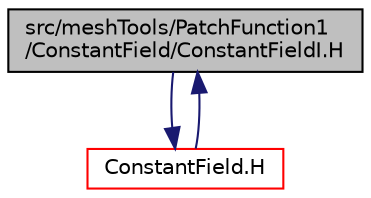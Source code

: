 digraph "src/meshTools/PatchFunction1/ConstantField/ConstantFieldI.H"
{
  bgcolor="transparent";
  edge [fontname="Helvetica",fontsize="10",labelfontname="Helvetica",labelfontsize="10"];
  node [fontname="Helvetica",fontsize="10",shape=record];
  Node1 [label="src/meshTools/PatchFunction1\l/ConstantField/ConstantFieldI.H",height=0.2,width=0.4,color="black", fillcolor="grey75", style="filled" fontcolor="black"];
  Node1 -> Node2 [color="midnightblue",fontsize="10",style="solid",fontname="Helvetica"];
  Node2 [label="ConstantField.H",height=0.2,width=0.4,color="red",URL="$ConstantField_8H.html"];
  Node2 -> Node1 [color="midnightblue",fontsize="10",style="solid",fontname="Helvetica"];
}
